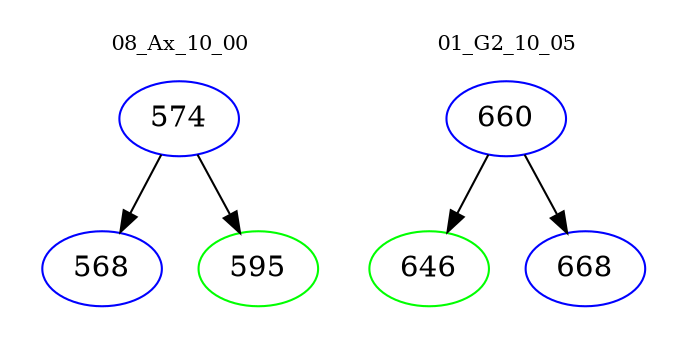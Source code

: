digraph{
subgraph cluster_0 {
color = white
label = "08_Ax_10_00";
fontsize=10;
T0_574 [label="574", color="blue"]
T0_574 -> T0_568 [color="black"]
T0_568 [label="568", color="blue"]
T0_574 -> T0_595 [color="black"]
T0_595 [label="595", color="green"]
}
subgraph cluster_1 {
color = white
label = "01_G2_10_05";
fontsize=10;
T1_660 [label="660", color="blue"]
T1_660 -> T1_646 [color="black"]
T1_646 [label="646", color="green"]
T1_660 -> T1_668 [color="black"]
T1_668 [label="668", color="blue"]
}
}
